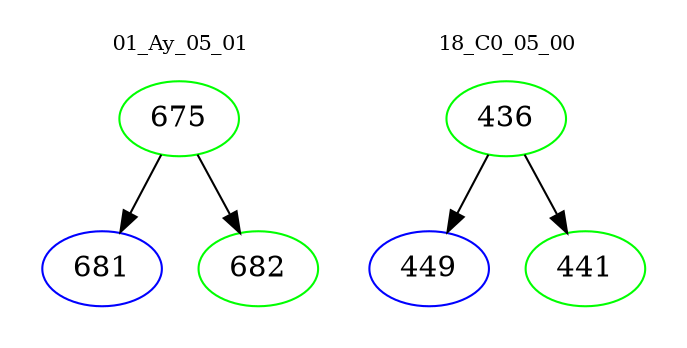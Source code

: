digraph{
subgraph cluster_0 {
color = white
label = "01_Ay_05_01";
fontsize=10;
T0_675 [label="675", color="green"]
T0_675 -> T0_681 [color="black"]
T0_681 [label="681", color="blue"]
T0_675 -> T0_682 [color="black"]
T0_682 [label="682", color="green"]
}
subgraph cluster_1 {
color = white
label = "18_C0_05_00";
fontsize=10;
T1_436 [label="436", color="green"]
T1_436 -> T1_449 [color="black"]
T1_449 [label="449", color="blue"]
T1_436 -> T1_441 [color="black"]
T1_441 [label="441", color="green"]
}
}
